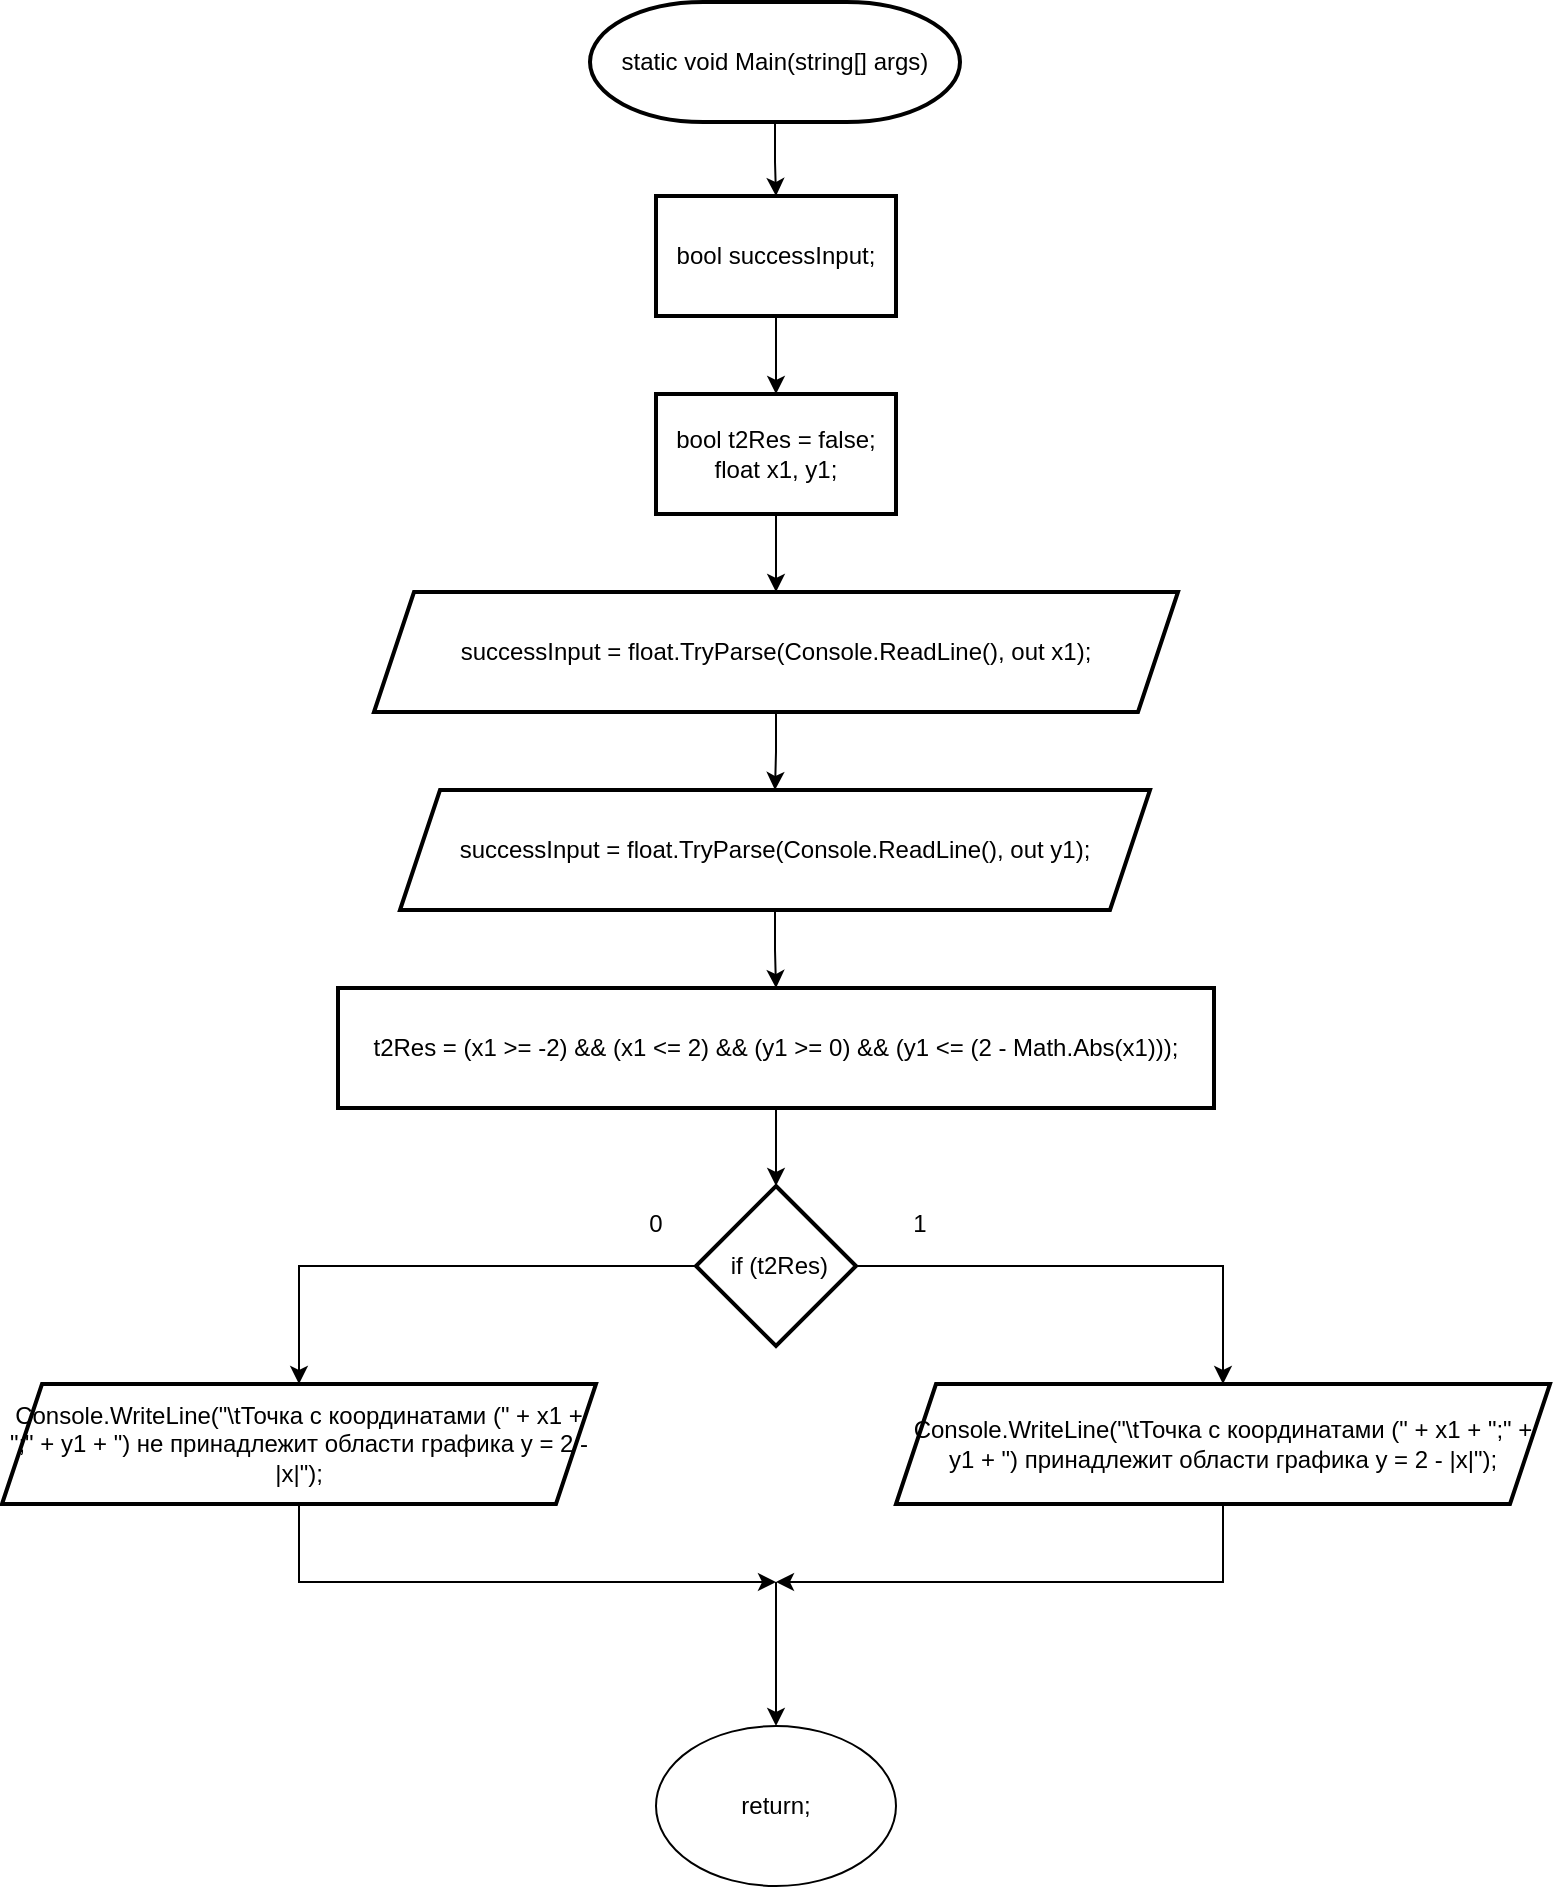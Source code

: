 <mxfile version="14.6.13" type="device"><diagram id="hagpPKbDDUkY15yQy_4l" name="Страница 1"><mxGraphModel dx="1422" dy="822" grid="1" gridSize="9" guides="1" tooltips="1" connect="1" arrows="1" fold="1" page="1" pageScale="1" pageWidth="827" pageHeight="1169" math="0" shadow="0"><root><mxCell id="0"/><mxCell id="1" parent="0"/><mxCell id="Fe_sE0HMlFLL2ws3HVND-3" value="" style="edgeStyle=orthogonalEdgeStyle;rounded=0;orthogonalLoop=1;jettySize=auto;html=1;" edge="1" parent="1" source="Fe_sE0HMlFLL2ws3HVND-1" target="Fe_sE0HMlFLL2ws3HVND-2"><mxGeometry relative="1" as="geometry"/></mxCell><mxCell id="Fe_sE0HMlFLL2ws3HVND-1" value="static void Main(string[] args)" style="strokeWidth=2;html=1;shape=mxgraph.flowchart.terminator;whiteSpace=wrap;" vertex="1" parent="1"><mxGeometry x="321" y="20" width="185" height="60" as="geometry"/></mxCell><mxCell id="Fe_sE0HMlFLL2ws3HVND-5" value="" style="edgeStyle=orthogonalEdgeStyle;rounded=0;orthogonalLoop=1;jettySize=auto;html=1;" edge="1" parent="1" source="Fe_sE0HMlFLL2ws3HVND-2" target="Fe_sE0HMlFLL2ws3HVND-4"><mxGeometry relative="1" as="geometry"/></mxCell><mxCell id="Fe_sE0HMlFLL2ws3HVND-2" value="bool successInput;" style="whiteSpace=wrap;html=1;strokeWidth=2;" vertex="1" parent="1"><mxGeometry x="354" y="117" width="120" height="60" as="geometry"/></mxCell><mxCell id="Fe_sE0HMlFLL2ws3HVND-7" value="" style="edgeStyle=orthogonalEdgeStyle;rounded=0;orthogonalLoop=1;jettySize=auto;html=1;" edge="1" parent="1" source="Fe_sE0HMlFLL2ws3HVND-4" target="Fe_sE0HMlFLL2ws3HVND-6"><mxGeometry relative="1" as="geometry"/></mxCell><mxCell id="Fe_sE0HMlFLL2ws3HVND-4" value="&lt;div&gt;bool t2Res = false;&lt;/div&gt;&lt;div&gt;float x1, y1;&lt;/div&gt;" style="whiteSpace=wrap;html=1;strokeWidth=2;align=center;" vertex="1" parent="1"><mxGeometry x="354" y="216" width="120" height="60" as="geometry"/></mxCell><mxCell id="Fe_sE0HMlFLL2ws3HVND-11" value="" style="edgeStyle=orthogonalEdgeStyle;rounded=0;orthogonalLoop=1;jettySize=auto;html=1;" edge="1" parent="1" source="Fe_sE0HMlFLL2ws3HVND-6" target="Fe_sE0HMlFLL2ws3HVND-10"><mxGeometry relative="1" as="geometry"/></mxCell><mxCell id="Fe_sE0HMlFLL2ws3HVND-6" value="successInput = float.TryParse(Console.ReadLine(), out x1);" style="shape=parallelogram;perimeter=parallelogramPerimeter;whiteSpace=wrap;html=1;fixedSize=1;strokeWidth=2;" vertex="1" parent="1"><mxGeometry x="213" y="315" width="402" height="60" as="geometry"/></mxCell><mxCell id="Fe_sE0HMlFLL2ws3HVND-13" value="" style="edgeStyle=orthogonalEdgeStyle;rounded=0;orthogonalLoop=1;jettySize=auto;html=1;" edge="1" parent="1" source="Fe_sE0HMlFLL2ws3HVND-10" target="Fe_sE0HMlFLL2ws3HVND-12"><mxGeometry relative="1" as="geometry"/></mxCell><mxCell id="Fe_sE0HMlFLL2ws3HVND-10" value="successInput = float.TryParse(Console.ReadLine(), out y1);" style="shape=parallelogram;perimeter=parallelogramPerimeter;whiteSpace=wrap;html=1;fixedSize=1;strokeWidth=2;" vertex="1" parent="1"><mxGeometry x="226" y="414" width="375" height="60" as="geometry"/></mxCell><mxCell id="Fe_sE0HMlFLL2ws3HVND-15" value="" style="edgeStyle=orthogonalEdgeStyle;rounded=0;orthogonalLoop=1;jettySize=auto;html=1;" edge="1" parent="1" source="Fe_sE0HMlFLL2ws3HVND-12" target="Fe_sE0HMlFLL2ws3HVND-14"><mxGeometry relative="1" as="geometry"/></mxCell><mxCell id="Fe_sE0HMlFLL2ws3HVND-12" value="t2Res = (x1 &amp;gt;= -2) &amp;amp;&amp;amp; (x1 &amp;lt;= 2) &amp;amp;&amp;amp; (y1 &amp;gt;= 0) &amp;amp;&amp;amp; (y1 &amp;lt;= (2 - Math.Abs(x1)));" style="whiteSpace=wrap;html=1;strokeWidth=2;" vertex="1" parent="1"><mxGeometry x="195" y="513" width="438" height="60" as="geometry"/></mxCell><mxCell id="Fe_sE0HMlFLL2ws3HVND-17" value="" style="edgeStyle=orthogonalEdgeStyle;rounded=0;orthogonalLoop=1;jettySize=auto;html=1;" edge="1" parent="1" source="Fe_sE0HMlFLL2ws3HVND-14" target="Fe_sE0HMlFLL2ws3HVND-16"><mxGeometry relative="1" as="geometry"/></mxCell><mxCell id="Fe_sE0HMlFLL2ws3HVND-20" value="" style="edgeStyle=orthogonalEdgeStyle;rounded=0;orthogonalLoop=1;jettySize=auto;html=1;" edge="1" parent="1" source="Fe_sE0HMlFLL2ws3HVND-14" target="Fe_sE0HMlFLL2ws3HVND-19"><mxGeometry relative="1" as="geometry"/></mxCell><mxCell id="Fe_sE0HMlFLL2ws3HVND-14" value="&amp;nbsp;if (t2Res)" style="rhombus;whiteSpace=wrap;html=1;strokeWidth=2;" vertex="1" parent="1"><mxGeometry x="374" y="612" width="80" height="80" as="geometry"/></mxCell><mxCell id="Fe_sE0HMlFLL2ws3HVND-22" style="edgeStyle=orthogonalEdgeStyle;rounded=0;orthogonalLoop=1;jettySize=auto;html=1;exitX=0.5;exitY=1;exitDx=0;exitDy=0;" edge="1" parent="1" source="Fe_sE0HMlFLL2ws3HVND-16"><mxGeometry relative="1" as="geometry"><mxPoint x="414" y="810" as="targetPoint"/><Array as="points"><mxPoint x="638" y="810"/></Array></mxGeometry></mxCell><mxCell id="Fe_sE0HMlFLL2ws3HVND-16" value="Console.WriteLine(&quot;\tТочка с координатами (&quot; + x1 + &quot;;&quot; + y1 + &quot;) принадлежит области графика y = 2 - |x|&quot;);" style="shape=parallelogram;perimeter=parallelogramPerimeter;whiteSpace=wrap;html=1;fixedSize=1;strokeWidth=2;" vertex="1" parent="1"><mxGeometry x="474" y="711" width="327" height="60" as="geometry"/></mxCell><mxCell id="Fe_sE0HMlFLL2ws3HVND-18" value="1" style="text;html=1;strokeColor=none;fillColor=none;align=center;verticalAlign=middle;whiteSpace=wrap;rounded=0;" vertex="1" parent="1"><mxGeometry x="466" y="621" width="40" height="20" as="geometry"/></mxCell><mxCell id="Fe_sE0HMlFLL2ws3HVND-21" style="edgeStyle=orthogonalEdgeStyle;rounded=0;orthogonalLoop=1;jettySize=auto;html=1;exitX=0.5;exitY=1;exitDx=0;exitDy=0;" edge="1" parent="1" source="Fe_sE0HMlFLL2ws3HVND-19"><mxGeometry relative="1" as="geometry"><mxPoint x="414" y="810" as="targetPoint"/><Array as="points"><mxPoint x="176" y="810"/></Array></mxGeometry></mxCell><mxCell id="Fe_sE0HMlFLL2ws3HVND-19" value="Console.WriteLine(&quot;\tТочка с координатами (&quot; + x1 + &quot;;&quot; + y1 + &quot;) не принадлежит области графика y = 2 - |x|&quot;);" style="shape=parallelogram;perimeter=parallelogramPerimeter;whiteSpace=wrap;html=1;fixedSize=1;strokeWidth=2;" vertex="1" parent="1"><mxGeometry x="27" y="711" width="297" height="60" as="geometry"/></mxCell><mxCell id="Fe_sE0HMlFLL2ws3HVND-23" value="0" style="text;html=1;strokeColor=none;fillColor=none;align=center;verticalAlign=middle;whiteSpace=wrap;rounded=0;" vertex="1" parent="1"><mxGeometry x="334" y="621" width="40" height="20" as="geometry"/></mxCell><mxCell id="Fe_sE0HMlFLL2ws3HVND-24" value="return;" style="ellipse;whiteSpace=wrap;html=1;align=center;" vertex="1" parent="1"><mxGeometry x="354" y="882" width="120" height="80" as="geometry"/></mxCell><mxCell id="Fe_sE0HMlFLL2ws3HVND-25" value="" style="endArrow=classic;html=1;" edge="1" parent="1" target="Fe_sE0HMlFLL2ws3HVND-24"><mxGeometry width="50" height="50" relative="1" as="geometry"><mxPoint x="414" y="810" as="sourcePoint"/><mxPoint x="473" y="729" as="targetPoint"/></mxGeometry></mxCell></root></mxGraphModel></diagram></mxfile>